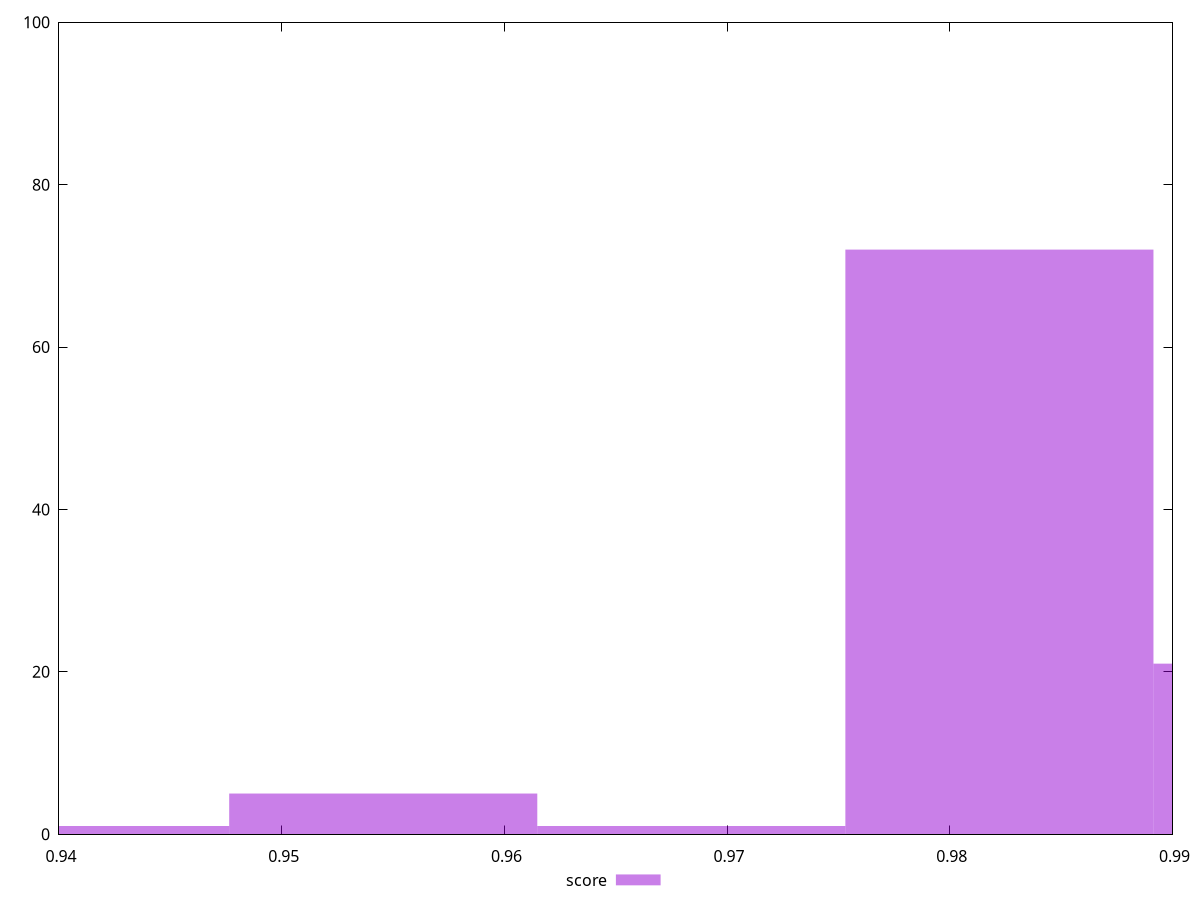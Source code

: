 reset

$score <<EOF
0.9683938340964117 1
0.9407254388365143 1
0.9822280317263604 72
0.9960622293563092 21
0.9545596364664629 5
EOF

set key outside below
set boxwidth 0.013834197629948738
set xrange [0.94:0.99]
set yrange [0:100]
set trange [0:100]
set style fill transparent solid 0.5 noborder
set terminal svg size 640, 490 enhanced background rgb 'white'
set output "report_00026_2021-02-22T21:38:55.199Z/first-cpu-idle/samples/pages/score/histogram.svg"

plot $score title "score" with boxes

reset
